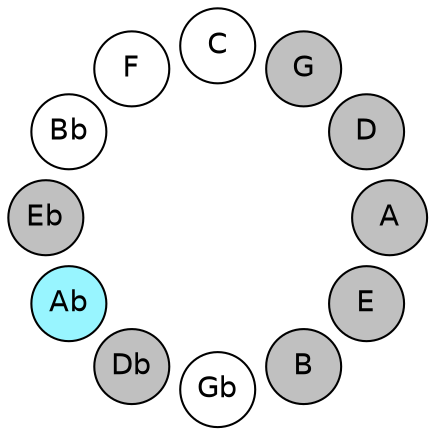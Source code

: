 
graph {

layout = circo;
mindist = .1

node [shape = circle, fontname = Helvetica, margin = 0, style = filled]
edge [style=invis]

subgraph 1 {
	E -- B -- Gb -- Db -- Ab -- Eb -- Bb -- F -- C -- G -- D -- A -- E
}

E [fillcolor = gray];
B [fillcolor = gray];
Gb [fillcolor = white];
Db [fillcolor = gray];
Ab [fillcolor = cadetblue1];
Eb [fillcolor = gray];
Bb [fillcolor = white];
F [fillcolor = white];
C [fillcolor = white];
G [fillcolor = gray];
D [fillcolor = gray];
A [fillcolor = gray];
}
